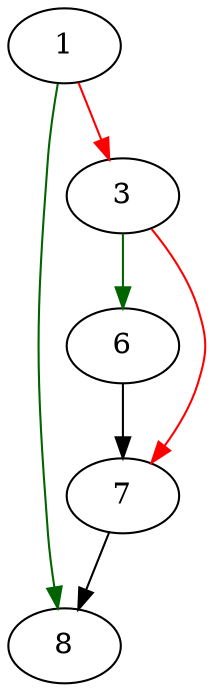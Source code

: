 strict digraph "put_indicator" {
	// Node definitions.
	1 [entry=true];
	8;
	3;
	6;
	7;

	// Edge definitions.
	1 -> 8 [
		color=darkgreen
		cond=true
	];
	1 -> 3 [
		color=red
		cond=false
	];
	3 -> 6 [
		color=darkgreen
		cond=true
	];
	3 -> 7 [
		color=red
		cond=false
	];
	6 -> 7;
	7 -> 8;
}